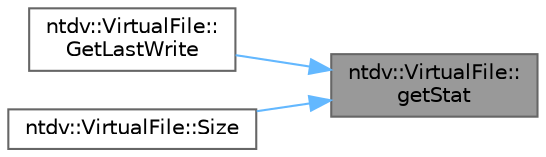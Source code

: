 digraph "ntdv::VirtualFile::getStat"
{
 // LATEX_PDF_SIZE
  bgcolor="transparent";
  edge [fontname=Helvetica,fontsize=10,labelfontname=Helvetica,labelfontsize=10];
  node [fontname=Helvetica,fontsize=10,shape=box,height=0.2,width=0.4];
  rankdir="RL";
  Node1 [id="Node000001",label="ntdv::VirtualFile::\lgetStat",height=0.2,width=0.4,color="gray40", fillcolor="grey60", style="filled", fontcolor="black",tooltip=" "];
  Node1 -> Node2 [id="edge1_Node000001_Node000002",dir="back",color="steelblue1",style="solid",tooltip=" "];
  Node2 [id="Node000002",label="ntdv::VirtualFile::\lGetLastWrite",height=0.2,width=0.4,color="grey40", fillcolor="white", style="filled",URL="$classntdv_1_1_virtual_file.html#a4eb0a01d4279db18080fd1afb6bd0780",tooltip=" "];
  Node1 -> Node3 [id="edge2_Node000001_Node000003",dir="back",color="steelblue1",style="solid",tooltip=" "];
  Node3 [id="Node000003",label="ntdv::VirtualFile::Size",height=0.2,width=0.4,color="grey40", fillcolor="white", style="filled",URL="$classntdv_1_1_virtual_file.html#ab622b31cd10dcebd342e56b7d4109581",tooltip=" "];
}
